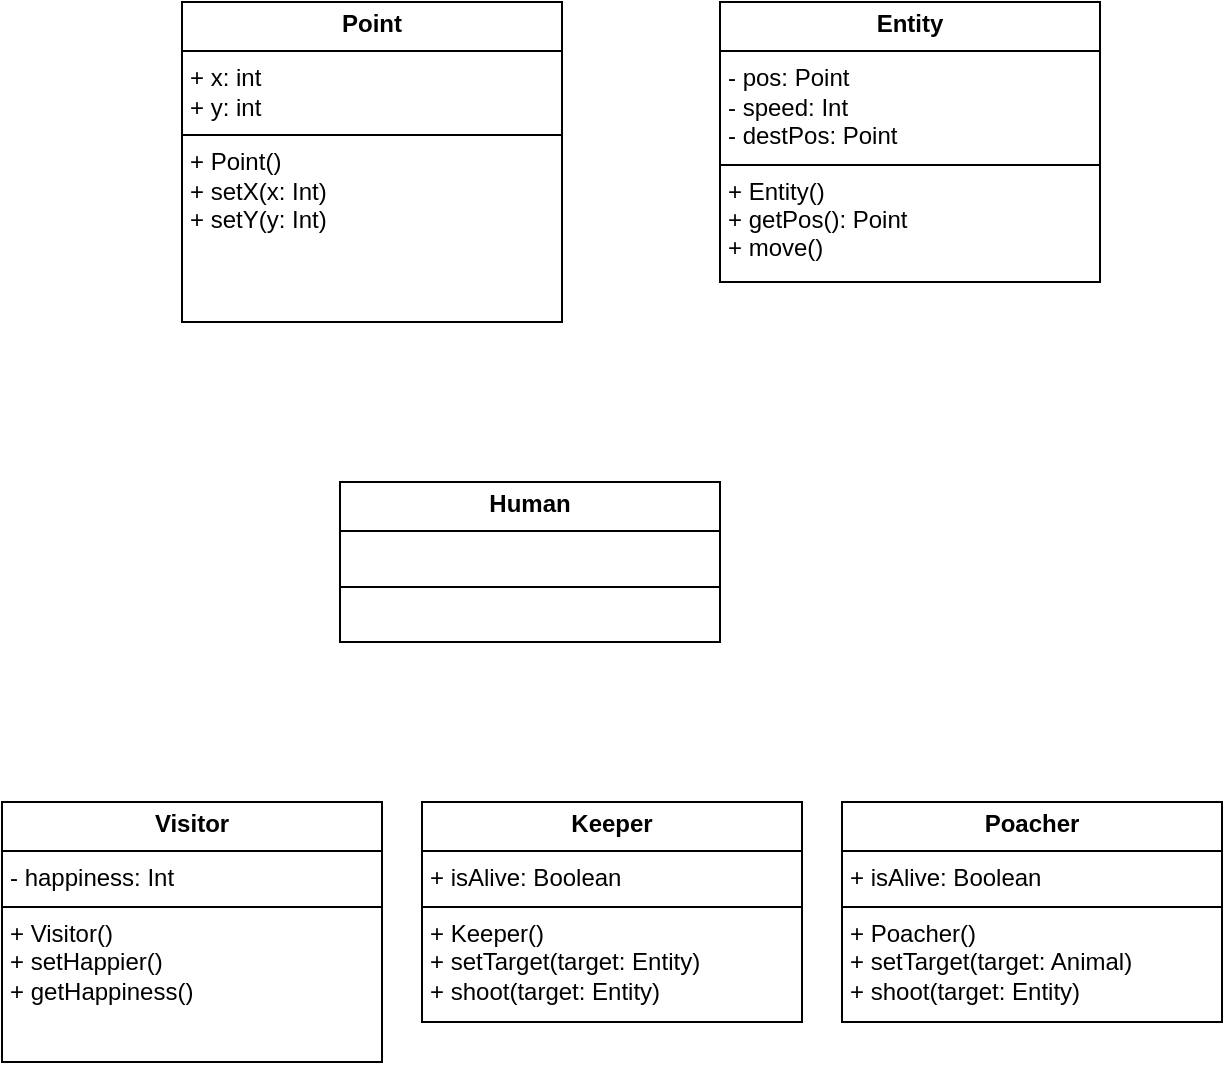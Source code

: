 <mxfile version="26.0.13">
  <diagram name="1 oldal" id="NvZa2yHiww1mL_rvxyxG">
    <mxGraphModel dx="1781" dy="605" grid="1" gridSize="10" guides="1" tooltips="1" connect="1" arrows="1" fold="1" page="1" pageScale="1" pageWidth="827" pageHeight="1169" math="0" shadow="0">
      <root>
        <mxCell id="0" />
        <mxCell id="1" parent="0" />
        <mxCell id="-86kCv1ZlYzvs_jOXQz6-1" value="&lt;p style=&quot;margin:0px;margin-top:4px;text-align:center;&quot;&gt;&lt;b&gt;Entity&lt;/b&gt;&lt;/p&gt;&lt;hr size=&quot;1&quot; style=&quot;border-style:solid;&quot;&gt;&lt;p style=&quot;margin:0px;margin-left:4px;&quot;&gt;- pos: Point&lt;/p&gt;&lt;p style=&quot;margin:0px;margin-left:4px;&quot;&gt;- speed: Int&lt;/p&gt;&lt;p style=&quot;margin:0px;margin-left:4px;&quot;&gt;- destPos: Point&lt;br&gt;&lt;/p&gt;&lt;hr size=&quot;1&quot; style=&quot;border-style:solid;&quot;&gt;&lt;p style=&quot;margin:0px;margin-left:4px;&quot;&gt;+ Entity()&lt;/p&gt;&lt;p style=&quot;margin:0px;margin-left:4px;&quot;&gt;+ getPos(): Point&lt;br&gt;&lt;/p&gt;&lt;p style=&quot;margin:0px;margin-left:4px;&quot;&gt;+ move()&lt;/p&gt;" style="verticalAlign=top;align=left;overflow=fill;html=1;whiteSpace=wrap;" vertex="1" parent="1">
          <mxGeometry x="319" y="40" width="190" height="140" as="geometry" />
        </mxCell>
        <mxCell id="-86kCv1ZlYzvs_jOXQz6-2" value="&lt;p style=&quot;margin:0px;margin-top:4px;text-align:center;&quot;&gt;&lt;b&gt;Human&lt;/b&gt;&lt;/p&gt;&lt;hr size=&quot;1&quot; style=&quot;border-style:solid;&quot;&gt;&lt;p style=&quot;margin:0px;margin-left:4px;&quot;&gt;&lt;br&gt;&lt;/p&gt;&lt;hr size=&quot;1&quot; style=&quot;border-style:solid;&quot;&gt;&lt;p style=&quot;margin:0px;margin-left:4px;&quot;&gt;&lt;br&gt;&lt;/p&gt;" style="verticalAlign=top;align=left;overflow=fill;html=1;whiteSpace=wrap;" vertex="1" parent="1">
          <mxGeometry x="129" y="280" width="190" height="80" as="geometry" />
        </mxCell>
        <mxCell id="-86kCv1ZlYzvs_jOXQz6-4" value="&lt;p style=&quot;margin:0px;margin-top:4px;text-align:center;&quot;&gt;&lt;b&gt;Visitor&lt;/b&gt;&lt;/p&gt;&lt;hr size=&quot;1&quot; style=&quot;border-style:solid;&quot;&gt;&lt;p style=&quot;margin:0px;margin-left:4px;&quot;&gt;- happiness: Int&lt;br&gt;&lt;/p&gt;&lt;hr size=&quot;1&quot; style=&quot;border-style:solid;&quot;&gt;&lt;p style=&quot;margin:0px;margin-left:4px;&quot;&gt;+ Visitor()&lt;/p&gt;&lt;p style=&quot;margin:0px;margin-left:4px;&quot;&gt;+ setHappier()&lt;/p&gt;&lt;p style=&quot;margin:0px;margin-left:4px;&quot;&gt;+ getHappiness()&lt;/p&gt;" style="verticalAlign=top;align=left;overflow=fill;html=1;whiteSpace=wrap;" vertex="1" parent="1">
          <mxGeometry x="-40" y="440" width="190" height="130" as="geometry" />
        </mxCell>
        <mxCell id="-86kCv1ZlYzvs_jOXQz6-5" value="&lt;p style=&quot;margin:0px;margin-top:4px;text-align:center;&quot;&gt;&lt;b&gt;Keeper&lt;/b&gt;&lt;/p&gt;&lt;hr size=&quot;1&quot; style=&quot;border-style:solid;&quot;&gt;&lt;p style=&quot;margin:0px;margin-left:4px;&quot;&gt;+ isAlive: Boolean&lt;br&gt;&lt;/p&gt;&lt;hr size=&quot;1&quot; style=&quot;border-style:solid;&quot;&gt;&lt;p style=&quot;margin:0px;margin-left:4px;&quot;&gt;+ Keeper()&lt;br&gt;+ setTarget(target: Entity)&lt;/p&gt;&lt;p style=&quot;margin:0px;margin-left:4px;&quot;&gt;+ shoot(target: Entity)&lt;/p&gt;" style="verticalAlign=top;align=left;overflow=fill;html=1;whiteSpace=wrap;" vertex="1" parent="1">
          <mxGeometry x="170" y="440" width="190" height="110" as="geometry" />
        </mxCell>
        <mxCell id="-86kCv1ZlYzvs_jOXQz6-6" value="&lt;p style=&quot;margin:0px;margin-top:4px;text-align:center;&quot;&gt;&lt;b&gt;Poacher&lt;/b&gt;&lt;/p&gt;&lt;hr size=&quot;1&quot; style=&quot;border-style:solid;&quot;&gt;&lt;p style=&quot;margin:0px;margin-left:4px;&quot;&gt;+ isAlive: Boolean&lt;br&gt;&lt;/p&gt;&lt;hr size=&quot;1&quot; style=&quot;border-style:solid;&quot;&gt;&lt;p style=&quot;margin:0px;margin-left:4px;&quot;&gt;+ Poacher()&lt;br&gt;+ setTarget(target: Animal)&lt;/p&gt;&lt;p style=&quot;margin:0px;margin-left:4px;&quot;&gt;+ shoot(target: Entity)&lt;/p&gt;" style="verticalAlign=top;align=left;overflow=fill;html=1;whiteSpace=wrap;" vertex="1" parent="1">
          <mxGeometry x="380" y="440" width="190" height="110" as="geometry" />
        </mxCell>
        <mxCell id="-86kCv1ZlYzvs_jOXQz6-7" value="&lt;p style=&quot;margin:0px;margin-top:4px;text-align:center;&quot;&gt;&lt;b&gt;Point&lt;/b&gt;&lt;/p&gt;&lt;hr size=&quot;1&quot; style=&quot;border-style:solid;&quot;&gt;&lt;p style=&quot;margin:0px;margin-left:4px;&quot;&gt;+ x: int&lt;br&gt;&lt;/p&gt;&lt;p style=&quot;margin:0px;margin-left:4px;&quot;&gt;+ y: int&lt;/p&gt;&lt;hr size=&quot;1&quot; style=&quot;border-style:solid;&quot;&gt;&lt;p style=&quot;margin:0px;margin-left:4px;&quot;&gt;+ Point()&lt;/p&gt;&lt;p style=&quot;margin:0px;margin-left:4px;&quot;&gt;+ setX(x: Int)&lt;/p&gt;&lt;p style=&quot;margin:0px;margin-left:4px;&quot;&gt;+ setY(y: Int)&lt;/p&gt;" style="verticalAlign=top;align=left;overflow=fill;html=1;whiteSpace=wrap;" vertex="1" parent="1">
          <mxGeometry x="50" y="40" width="190" height="160" as="geometry" />
        </mxCell>
      </root>
    </mxGraphModel>
  </diagram>
</mxfile>
